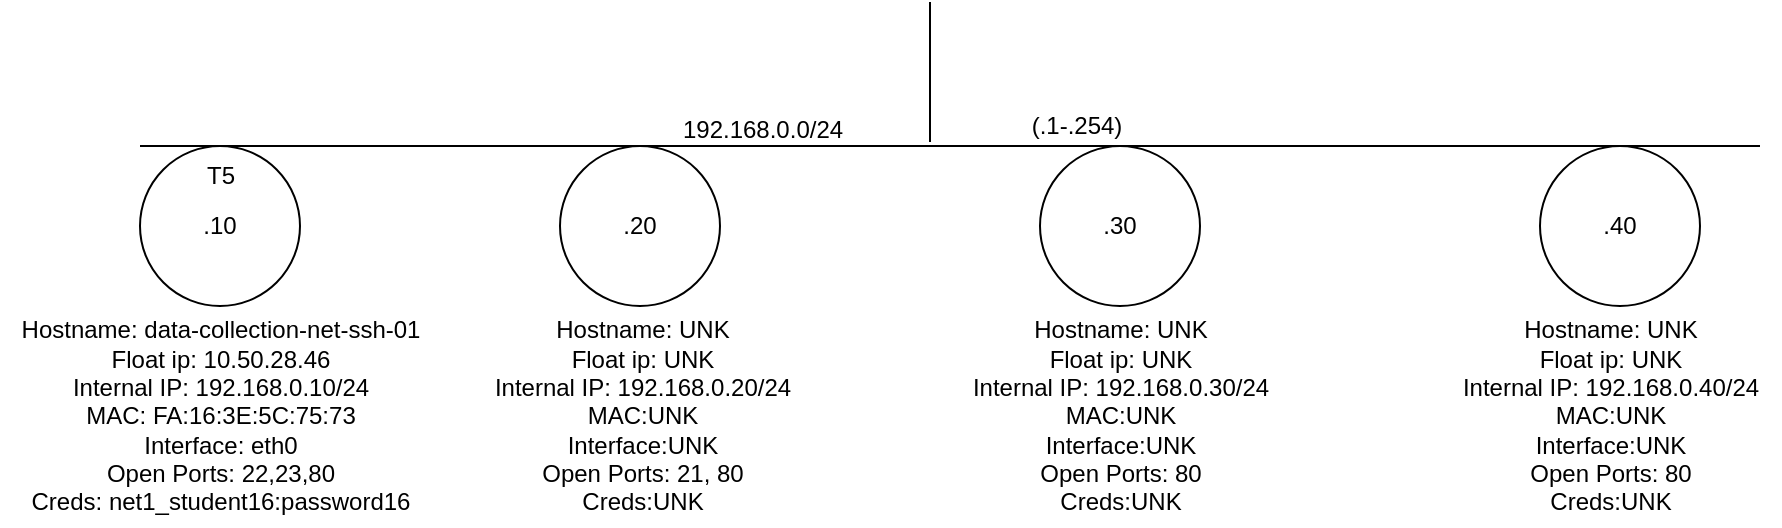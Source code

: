 <mxfile version="25.0.3">
  <diagram name="Page-1" id="3HljjeonpikpDT7aXv6a">
    <mxGraphModel dx="2284" dy="774" grid="1" gridSize="10" guides="1" tooltips="1" connect="1" arrows="1" fold="1" page="1" pageScale="1" pageWidth="850" pageHeight="1100" math="0" shadow="0">
      <root>
        <mxCell id="0" />
        <mxCell id="1" parent="0" />
        <mxCell id="ynCWnTIM4ECGxfwA6KKe-1" value=".10" style="ellipse;whiteSpace=wrap;html=1;aspect=fixed;" vertex="1" parent="1">
          <mxGeometry x="30" y="390" width="80" height="80" as="geometry" />
        </mxCell>
        <mxCell id="ynCWnTIM4ECGxfwA6KKe-2" value="&lt;div&gt;Hostname: data-collection-net-ssh-01&lt;br&gt;&lt;/div&gt;&lt;div&gt;Float ip: 10.50.28.46&lt;/div&gt;&lt;div&gt;Internal IP: 192.168.0.10/24&lt;br&gt;&lt;/div&gt;&lt;div&gt;MAC: FA:16:3E:5C:75:73&lt;br&gt;&lt;/div&gt;&lt;div&gt;Interface: eth0&lt;br&gt;&lt;/div&gt;&lt;div&gt;Open Ports: 22,23,80&lt;br&gt;&lt;/div&gt;&lt;div&gt;Creds: net1_student16:password16&lt;/div&gt;" style="text;html=1;align=center;verticalAlign=middle;resizable=0;points=[];autosize=1;strokeColor=none;fillColor=none;" vertex="1" parent="1">
          <mxGeometry x="-40" y="470" width="220" height="110" as="geometry" />
        </mxCell>
        <mxCell id="ynCWnTIM4ECGxfwA6KKe-3" value="T5" style="text;html=1;align=center;verticalAlign=middle;resizable=0;points=[];autosize=1;strokeColor=none;fillColor=none;" vertex="1" parent="1">
          <mxGeometry x="50" y="390" width="40" height="30" as="geometry" />
        </mxCell>
        <mxCell id="ynCWnTIM4ECGxfwA6KKe-4" value="" style="endArrow=none;html=1;rounded=0;" edge="1" parent="1">
          <mxGeometry width="50" height="50" relative="1" as="geometry">
            <mxPoint x="30" y="390" as="sourcePoint" />
            <mxPoint x="840" y="390" as="targetPoint" />
          </mxGeometry>
        </mxCell>
        <mxCell id="ynCWnTIM4ECGxfwA6KKe-5" value="" style="endArrow=none;html=1;rounded=0;" edge="1" parent="1">
          <mxGeometry width="50" height="50" relative="1" as="geometry">
            <mxPoint x="425" y="388" as="sourcePoint" />
            <mxPoint x="425" y="318" as="targetPoint" />
          </mxGeometry>
        </mxCell>
        <mxCell id="ynCWnTIM4ECGxfwA6KKe-6" value="192.168.0.0/24" style="text;html=1;align=center;verticalAlign=middle;resizable=0;points=[];autosize=1;strokeColor=none;fillColor=none;" vertex="1" parent="1">
          <mxGeometry x="291" y="367" width="100" height="30" as="geometry" />
        </mxCell>
        <mxCell id="ynCWnTIM4ECGxfwA6KKe-7" value="(.1-.254)" style="text;html=1;align=center;verticalAlign=middle;resizable=0;points=[];autosize=1;strokeColor=none;fillColor=none;" vertex="1" parent="1">
          <mxGeometry x="463" y="365" width="70" height="30" as="geometry" />
        </mxCell>
        <mxCell id="ynCWnTIM4ECGxfwA6KKe-8" value=".20" style="ellipse;whiteSpace=wrap;html=1;aspect=fixed;" vertex="1" parent="1">
          <mxGeometry x="240" y="390" width="80" height="80" as="geometry" />
        </mxCell>
        <mxCell id="ynCWnTIM4ECGxfwA6KKe-9" value=".30" style="ellipse;whiteSpace=wrap;html=1;aspect=fixed;" vertex="1" parent="1">
          <mxGeometry x="480" y="390" width="80" height="80" as="geometry" />
        </mxCell>
        <mxCell id="ynCWnTIM4ECGxfwA6KKe-10" value="&lt;div&gt;Hostname: UNK&lt;br&gt;&lt;/div&gt;&lt;div&gt;Float ip: UNK&lt;br&gt;&lt;/div&gt;&lt;div&gt;Internal IP: 192.168.0.20/24&lt;br&gt;&lt;/div&gt;&lt;div&gt;MAC:UNK&lt;br&gt;&lt;/div&gt;&lt;div&gt;Interface:UNK&lt;br&gt;&lt;/div&gt;&lt;div&gt;Open Ports: 21, 80&lt;br&gt;&lt;/div&gt;&lt;div&gt;Creds:UNK&lt;br&gt;&lt;/div&gt;" style="text;html=1;align=center;verticalAlign=middle;resizable=0;points=[];autosize=1;strokeColor=none;fillColor=none;" vertex="1" parent="1">
          <mxGeometry x="196" y="470" width="170" height="110" as="geometry" />
        </mxCell>
        <mxCell id="ynCWnTIM4ECGxfwA6KKe-12" value="&lt;div&gt;Hostname: UNK&lt;br&gt;&lt;/div&gt;&lt;div&gt;Float ip: UNK&lt;br&gt;&lt;/div&gt;&lt;div&gt;Internal IP: 192.168.0.30/24&lt;br&gt;&lt;/div&gt;&lt;div&gt;MAC:UNK&lt;br&gt;&lt;/div&gt;&lt;div&gt;Interface:UNK&lt;br&gt;&lt;/div&gt;&lt;div&gt;Open Ports: 80&lt;br&gt;&lt;/div&gt;&lt;div&gt;Creds:UNK&lt;br&gt;&lt;/div&gt;" style="text;html=1;align=center;verticalAlign=middle;resizable=0;points=[];autosize=1;strokeColor=none;fillColor=none;" vertex="1" parent="1">
          <mxGeometry x="435" y="470" width="170" height="110" as="geometry" />
        </mxCell>
        <mxCell id="ynCWnTIM4ECGxfwA6KKe-13" value=".40" style="ellipse;whiteSpace=wrap;html=1;aspect=fixed;" vertex="1" parent="1">
          <mxGeometry x="730" y="390" width="80" height="80" as="geometry" />
        </mxCell>
        <mxCell id="ynCWnTIM4ECGxfwA6KKe-15" value="&lt;div&gt;Hostname: UNK&lt;br&gt;&lt;/div&gt;&lt;div&gt;Float ip: UNK&lt;br&gt;&lt;/div&gt;&lt;div&gt;Internal IP: 192.168.0.40/24&lt;br&gt;&lt;/div&gt;&lt;div&gt;MAC:UNK&lt;br&gt;&lt;/div&gt;&lt;div&gt;Interface:UNK&lt;br&gt;&lt;/div&gt;&lt;div&gt;Open Ports: 80&lt;br&gt;&lt;/div&gt;&lt;div&gt;Creds:UNK&lt;br&gt;&lt;/div&gt;" style="text;html=1;align=center;verticalAlign=middle;resizable=0;points=[];autosize=1;strokeColor=none;fillColor=none;" vertex="1" parent="1">
          <mxGeometry x="680" y="470" width="170" height="110" as="geometry" />
        </mxCell>
      </root>
    </mxGraphModel>
  </diagram>
</mxfile>
